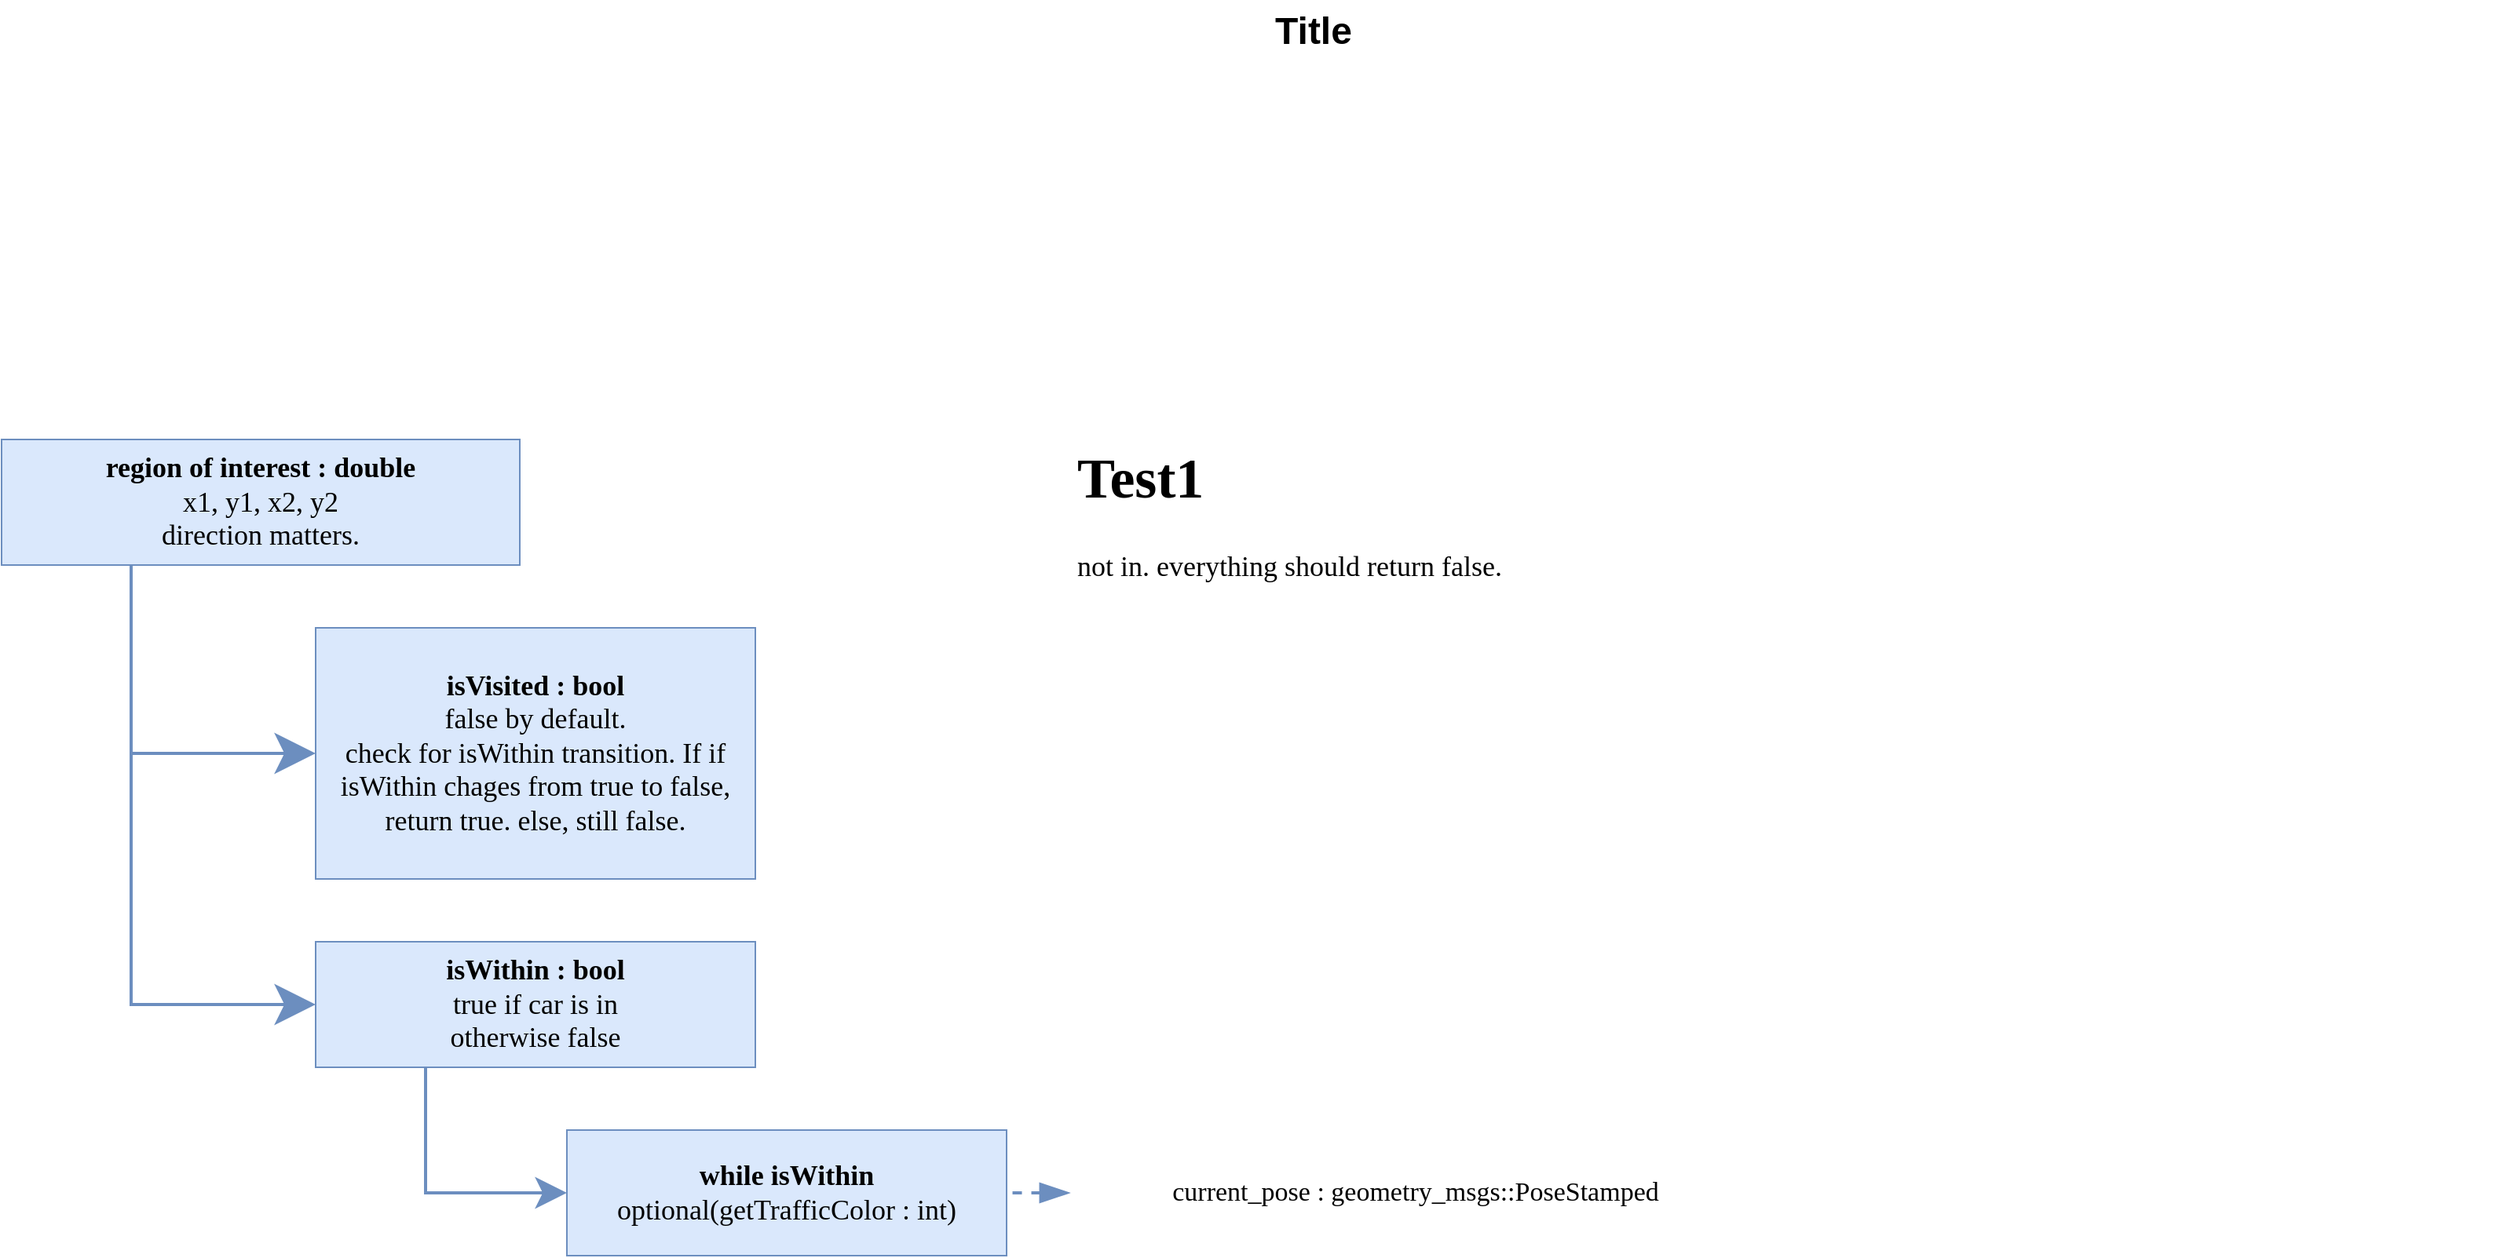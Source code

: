 <mxfile version="14.1.8" type="device"><diagram name="Page-1" id="929967ad-93f9-6ef4-fab6-5d389245f69c"><mxGraphModel dx="1594" dy="971" grid="1" gridSize="10" guides="1" tooltips="1" connect="1" arrows="1" fold="1" page="1" pageScale="1.5" pageWidth="1169" pageHeight="826" background="none" math="0" shadow="0"><root><mxCell id="0" style=";html=1;"/><mxCell id="1" style=";html=1;" parent="0"/><mxCell id="1672d66443f91eb5-23" value="Title" style="text;strokeColor=none;fillColor=none;html=1;fontSize=24;fontStyle=1;verticalAlign=middle;align=center;" parent="1" vertex="1"><mxGeometry x="120" y="40" width="1510" height="40" as="geometry"/></mxCell><mxCell id="slhmPphILErYe6rDsg3F-4" style="edgeStyle=orthogonalEdgeStyle;orthogonalLoop=1;jettySize=auto;html=1;exitX=0.25;exitY=1;exitDx=0;exitDy=0;entryX=0;entryY=0.5;entryDx=0;entryDy=0;strokeColor=#6c8ebf;fillColor=#dae8fc;fontFamily=Fira Code;fontSize=18;strokeWidth=2;endSize=20;rounded=0;" parent="1" source="slhmPphILErYe6rDsg3F-2" target="slhmPphILErYe6rDsg3F-3" edge="1"><mxGeometry relative="1" as="geometry"/></mxCell><mxCell id="slhmPphILErYe6rDsg3F-6" style="edgeStyle=orthogonalEdgeStyle;orthogonalLoop=1;jettySize=auto;html=1;exitX=0.25;exitY=1;exitDx=0;exitDy=0;entryX=0;entryY=0.5;entryDx=0;entryDy=0;endSize=20;strokeColor=#6c8ebf;strokeWidth=2;fillColor=#dae8fc;fontFamily=Fira Code;fontSize=18;rounded=0;" parent="1" source="slhmPphILErYe6rDsg3F-2" target="slhmPphILErYe6rDsg3F-5" edge="1"><mxGeometry relative="1" as="geometry"/></mxCell><mxCell id="slhmPphILErYe6rDsg3F-2" value="&lt;b&gt;region of interest : double&lt;br&gt;&lt;/b&gt;x1, y1, x2, y2&lt;br&gt;direction matters." style="rounded=0;whiteSpace=wrap;html=1;strokeColor=#6c8ebf;strokeWidth=1;fillColor=#dae8fc;fontFamily=Fira Code;fontSize=18;" parent="1" vertex="1"><mxGeometry x="40" y="320" width="330" height="80" as="geometry"/></mxCell><mxCell id="slhmPphILErYe6rDsg3F-3" value="&lt;b&gt;isVisited : bool&lt;/b&gt;&lt;br&gt;false by default.&lt;br&gt;check for isWithin transition. If if isWithin chages from true to false, return true. else, still false." style="rounded=0;whiteSpace=wrap;html=1;strokeColor=#6c8ebf;strokeWidth=1;fillColor=#dae8fc;fontFamily=Fira Code;fontSize=18;" parent="1" vertex="1"><mxGeometry x="240" y="440" width="280" height="160" as="geometry"/></mxCell><mxCell id="slhmPphILErYe6rDsg3F-14" style="edgeStyle=orthogonalEdgeStyle;rounded=0;orthogonalLoop=1;jettySize=auto;html=1;exitX=0.25;exitY=1;exitDx=0;exitDy=0;entryX=0;entryY=0.5;entryDx=0;entryDy=0;endSize=14;strokeColor=#6c8ebf;strokeWidth=2;fillColor=#dae8fc;fontFamily=Fira Code;fontSize=18;" parent="1" source="slhmPphILErYe6rDsg3F-5" target="slhmPphILErYe6rDsg3F-13" edge="1"><mxGeometry relative="1" as="geometry"/></mxCell><mxCell id="slhmPphILErYe6rDsg3F-5" value="&lt;b&gt;isWithin : bool&lt;br&gt;&lt;/b&gt;true if car is in&lt;br&gt;otherwise false" style="rounded=0;whiteSpace=wrap;html=1;strokeColor=#6c8ebf;strokeWidth=1;fillColor=#dae8fc;fontFamily=Fira Code;fontSize=18;" parent="1" vertex="1"><mxGeometry x="240" y="640" width="280" height="80" as="geometry"/></mxCell><mxCell id="slhmPphILErYe6rDsg3F-13" value="&lt;b&gt;while isWithin&lt;br&gt;&lt;/b&gt;optional(getTrafficColor : int)" style="rounded=0;whiteSpace=wrap;html=1;strokeColor=#6c8ebf;strokeWidth=1;fillColor=#dae8fc;fontFamily=Fira Code;fontSize=18;" parent="1" vertex="1"><mxGeometry x="400" y="760" width="280" height="80" as="geometry"/></mxCell><mxCell id="slhmPphILErYe6rDsg3F-15" value="&lt;h1&gt;Test1&lt;/h1&gt;&lt;p&gt;not in. everything should return false.&lt;/p&gt;" style="text;html=1;strokeColor=none;fillColor=none;spacing=5;spacingTop=-20;whiteSpace=wrap;overflow=hidden;rounded=0;fontFamily=Fira Code;fontSize=18;" parent="1" vertex="1"><mxGeometry x="720" y="310" width="370" height="130" as="geometry"/></mxCell><mxCell id="ryIOcRZ_oegFu5PtUBBg-2" value="" style="endArrow=none;html=1;strokeColor=#6c8ebf;fillColor=#dae8fc;fontFamily=Courier New;entryX=1;entryY=0.5;entryDx=0;entryDy=0;strokeWidth=2;endFill=0;dashed=1;startArrow=blockThin;startFill=1;startSize=14;" edge="1" parent="1" target="slhmPphILErYe6rDsg3F-13"><mxGeometry width="50" height="50" relative="1" as="geometry"><mxPoint x="720" y="800" as="sourcePoint"/><mxPoint x="710" y="500" as="targetPoint"/></mxGeometry></mxCell><mxCell id="ryIOcRZ_oegFu5PtUBBg-3" value="&lt;font face=&quot;Fira Code&quot; style=&quot;font-size: 17px&quot;&gt;current_pose : geometry_msgs::PoseStamped&lt;/font&gt;" style="edgeLabel;html=1;align=center;verticalAlign=middle;resizable=0;points=[];fontFamily=Courier New;" vertex="1" connectable="0" parent="ryIOcRZ_oegFu5PtUBBg-2"><mxGeometry x="-0.833" y="2" relative="1" as="geometry"><mxPoint x="223.53" y="-2" as="offset"/></mxGeometry></mxCell></root></mxGraphModel></diagram></mxfile>
